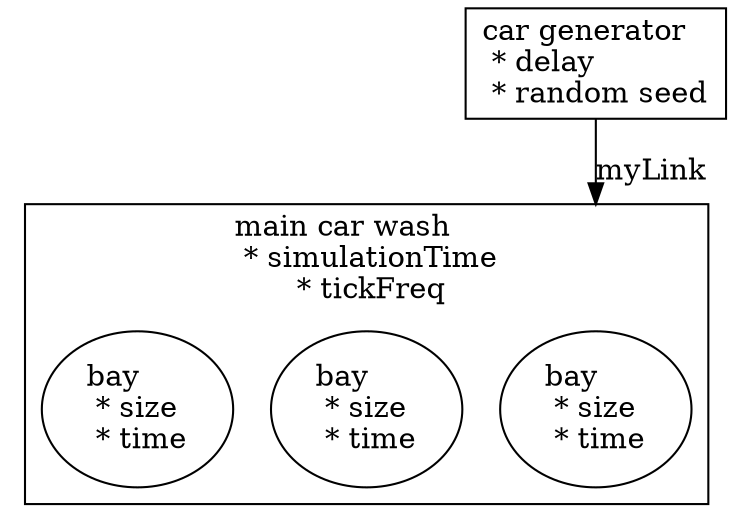 digraph G {
  // https://dreampuf.github.io/GraphvizOnline

  compound=true;

  subgraph cluster_1 {
    label = "main car wash\l * simulationTime\l * tickFreq";
    "bay1" [label="bay \l * size\l * time"];
    "bay2" [label="bay \l * size\l * time"];
    "bay3" [label="bay \l * size\l * time"];
    
  }
  
  "car generator" [shape=rect, label="car generator\l * delay\l * random seed"];
  
  // https://stackoverflow.com/questions/2012036/graphviz-how-to-connect-subgraphs
  "car generator" -> "bay1" [lhead=cluster_1, label="myLink"];
  
}
